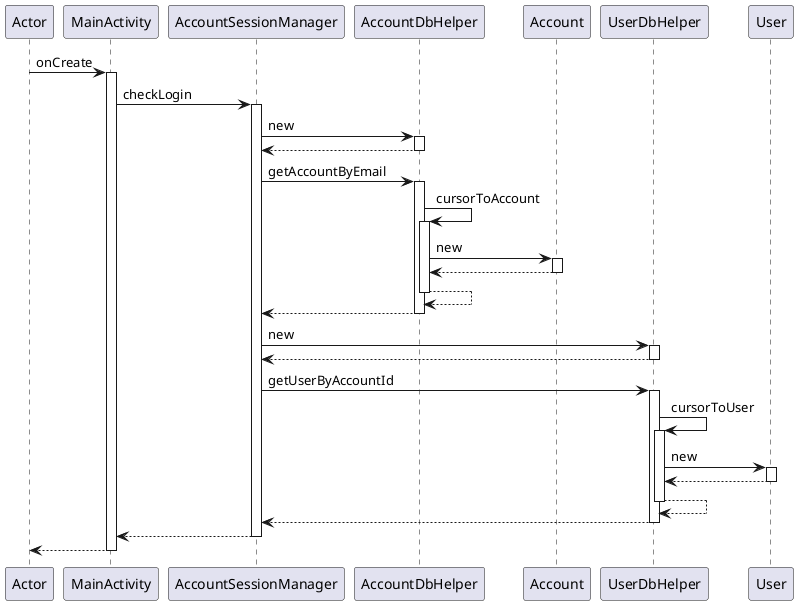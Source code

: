 @startuml
participant Actor
Actor -> MainActivity : onCreate
activate MainActivity
MainActivity -> AccountSessionManager : checkLogin
activate AccountSessionManager
AccountSessionManager -> AccountDbHelper : new
activate AccountDbHelper
AccountDbHelper --> AccountSessionManager
deactivate AccountDbHelper
AccountSessionManager -> AccountDbHelper : getAccountByEmail
activate AccountDbHelper
AccountDbHelper -> AccountDbHelper : cursorToAccount
activate AccountDbHelper
AccountDbHelper -> Account : new
activate Account
Account --> AccountDbHelper
deactivate Account
AccountDbHelper --> AccountDbHelper
deactivate AccountDbHelper
AccountDbHelper --> AccountSessionManager
deactivate AccountDbHelper
AccountSessionManager -> UserDbHelper : new
activate UserDbHelper
UserDbHelper --> AccountSessionManager
deactivate UserDbHelper
AccountSessionManager -> UserDbHelper : getUserByAccountId
activate UserDbHelper
UserDbHelper -> UserDbHelper : cursorToUser
activate UserDbHelper
UserDbHelper -> User : new
activate User
User --> UserDbHelper
deactivate User
UserDbHelper --> UserDbHelper
deactivate UserDbHelper
UserDbHelper --> AccountSessionManager
deactivate UserDbHelper
AccountSessionManager --> MainActivity
deactivate AccountSessionManager
return
@enduml